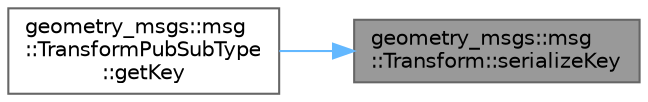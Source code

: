 digraph "geometry_msgs::msg::Transform::serializeKey"
{
 // INTERACTIVE_SVG=YES
 // LATEX_PDF_SIZE
  bgcolor="transparent";
  edge [fontname=Helvetica,fontsize=10,labelfontname=Helvetica,labelfontsize=10];
  node [fontname=Helvetica,fontsize=10,shape=box,height=0.2,width=0.4];
  rankdir="RL";
  Node1 [id="Node000001",label="geometry_msgs::msg\l::Transform::serializeKey",height=0.2,width=0.4,color="gray40", fillcolor="grey60", style="filled", fontcolor="black",tooltip="This function serializes the key members of an object using CDR serialization."];
  Node1 -> Node2 [id="edge1_Node000001_Node000002",dir="back",color="steelblue1",style="solid",tooltip=" "];
  Node2 [id="Node000002",label="geometry_msgs::msg\l::TransformPubSubType\l::getKey",height=0.2,width=0.4,color="grey40", fillcolor="white", style="filled",URL="$d7/d54/classgeometry__msgs_1_1msg_1_1TransformPubSubType.html#a7193bcf65f4634e47a31db79a9a719a6",tooltip=" "];
}
